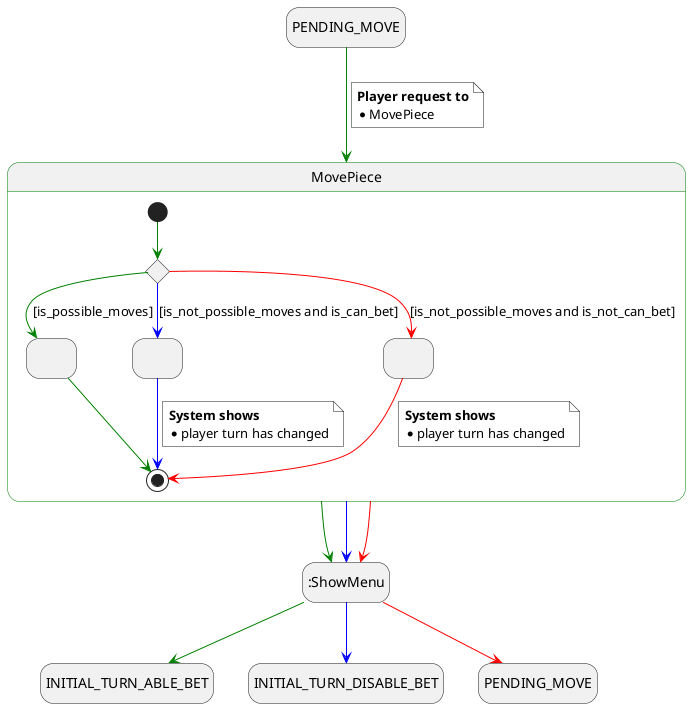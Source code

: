 @startuml
hide empty description

state INITIAL_TURN_ABLE_BET
state INITIAL_TURN_DISABLE_BET
state PENDING_MOVE
state "PENDING_MOVE" as PENDING_MOVE2


state MovePiece ##green {
    state " " as 1
    state " " as 2
    state " " as 3

    state status <<choice>>

    [*] -[#green]-> status

    status -[#green]-> 1 : [is_possible_moves]
    status -[#blue]-> 2 : [is_not_possible_moves and is_can_bet]
    status -[#red]-> 3 : [is_not_possible_moves and is_not_can_bet]

    1 -[#green]-> [*]
    2 -[#blue]-> [*]
    note on link #white
        <b>System shows</b>
        * player turn has changed
    end note
    3 -[#red]-> [*]
    note on link #white
        <b>System shows</b>
        * player turn has changed
    end note
}

PENDING_MOVE -[#green]-> MovePiece
note on link #white
    <b>Player request to</b>
    * MovePiece
end note

MovePiece -[#green]-> :ShowMenu
:ShowMenu -[#green]-> INITIAL_TURN_ABLE_BET
MovePiece -[#blue]-> :ShowMenu
:ShowMenu -[#blue]-> INITIAL_TURN_DISABLE_BET
MovePiece -[#red]->  :ShowMenu
:ShowMenu -[#red]->  PENDING_MOVE2
